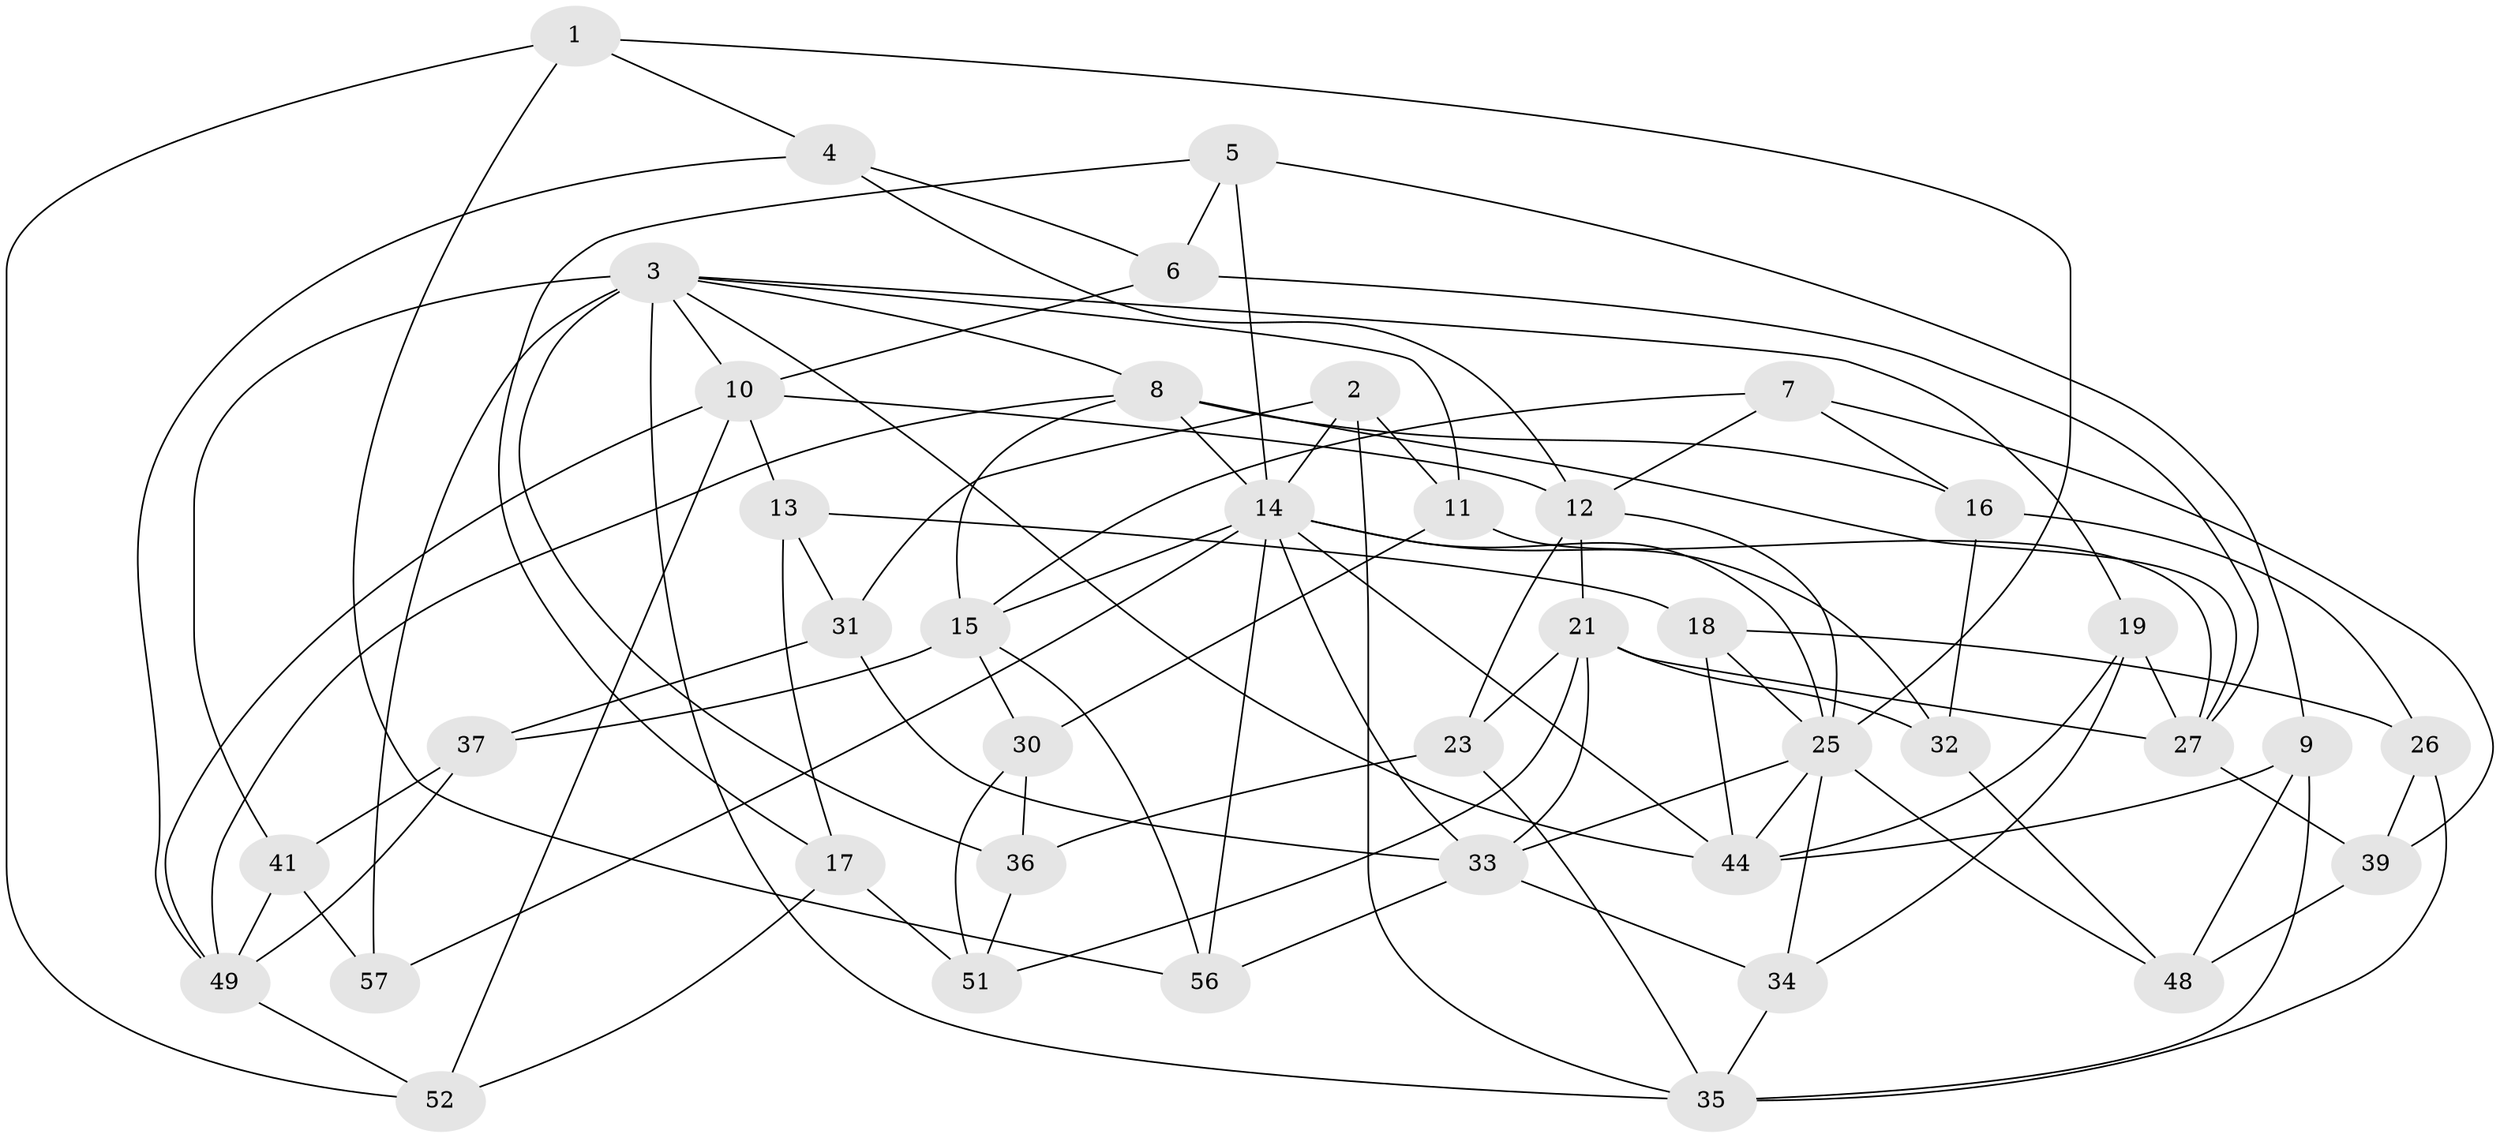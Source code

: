 // original degree distribution, {4: 1.0}
// Generated by graph-tools (version 1.1) at 2025/21/03/04/25 18:21:01]
// undirected, 41 vertices, 99 edges
graph export_dot {
graph [start="1"]
  node [color=gray90,style=filled];
  1;
  2;
  3 [super="+43+24"];
  4;
  5;
  6;
  7;
  8 [super="+50"];
  9;
  10 [super="+45"];
  11;
  12 [super="+38"];
  13;
  14 [super="+28+29"];
  15 [super="+20"];
  16;
  17;
  18;
  19;
  21 [super="+22"];
  23;
  25 [super="+58"];
  26;
  27 [super="+40"];
  30;
  31;
  32;
  33 [super="+46"];
  34;
  35 [super="+55"];
  36;
  37;
  39;
  41;
  44 [super="+54"];
  48;
  49 [super="+53"];
  51;
  52;
  56;
  57;
  1 -- 4;
  1 -- 25;
  1 -- 56;
  1 -- 52;
  2 -- 14;
  2 -- 31;
  2 -- 11;
  2 -- 35;
  3 -- 36;
  3 -- 44;
  3 -- 8;
  3 -- 57 [weight=2];
  3 -- 10;
  3 -- 19;
  3 -- 35;
  3 -- 41;
  3 -- 11;
  4 -- 49;
  4 -- 12;
  4 -- 6;
  5 -- 17;
  5 -- 9;
  5 -- 6;
  5 -- 14;
  6 -- 27;
  6 -- 10;
  7 -- 16;
  7 -- 39;
  7 -- 15;
  7 -- 12;
  8 -- 15;
  8 -- 16;
  8 -- 49;
  8 -- 27;
  8 -- 14;
  9 -- 48;
  9 -- 35;
  9 -- 44;
  10 -- 12;
  10 -- 13;
  10 -- 52;
  10 -- 49;
  11 -- 30;
  11 -- 27;
  12 -- 21;
  12 -- 25;
  12 -- 23;
  13 -- 18;
  13 -- 31;
  13 -- 17;
  14 -- 15;
  14 -- 25;
  14 -- 57;
  14 -- 33;
  14 -- 32;
  14 -- 56;
  14 -- 44;
  15 -- 56;
  15 -- 37;
  15 -- 30;
  16 -- 32;
  16 -- 26;
  17 -- 52;
  17 -- 51;
  18 -- 26;
  18 -- 25;
  18 -- 44;
  19 -- 44;
  19 -- 34;
  19 -- 27;
  21 -- 23;
  21 -- 51;
  21 -- 32;
  21 -- 33;
  21 -- 27;
  23 -- 35;
  23 -- 36;
  25 -- 48;
  25 -- 33;
  25 -- 34;
  25 -- 44;
  26 -- 35;
  26 -- 39;
  27 -- 39;
  30 -- 36;
  30 -- 51;
  31 -- 37;
  31 -- 33;
  32 -- 48;
  33 -- 34;
  33 -- 56;
  34 -- 35;
  36 -- 51;
  37 -- 49;
  37 -- 41;
  39 -- 48;
  41 -- 57;
  41 -- 49;
  49 -- 52;
}
